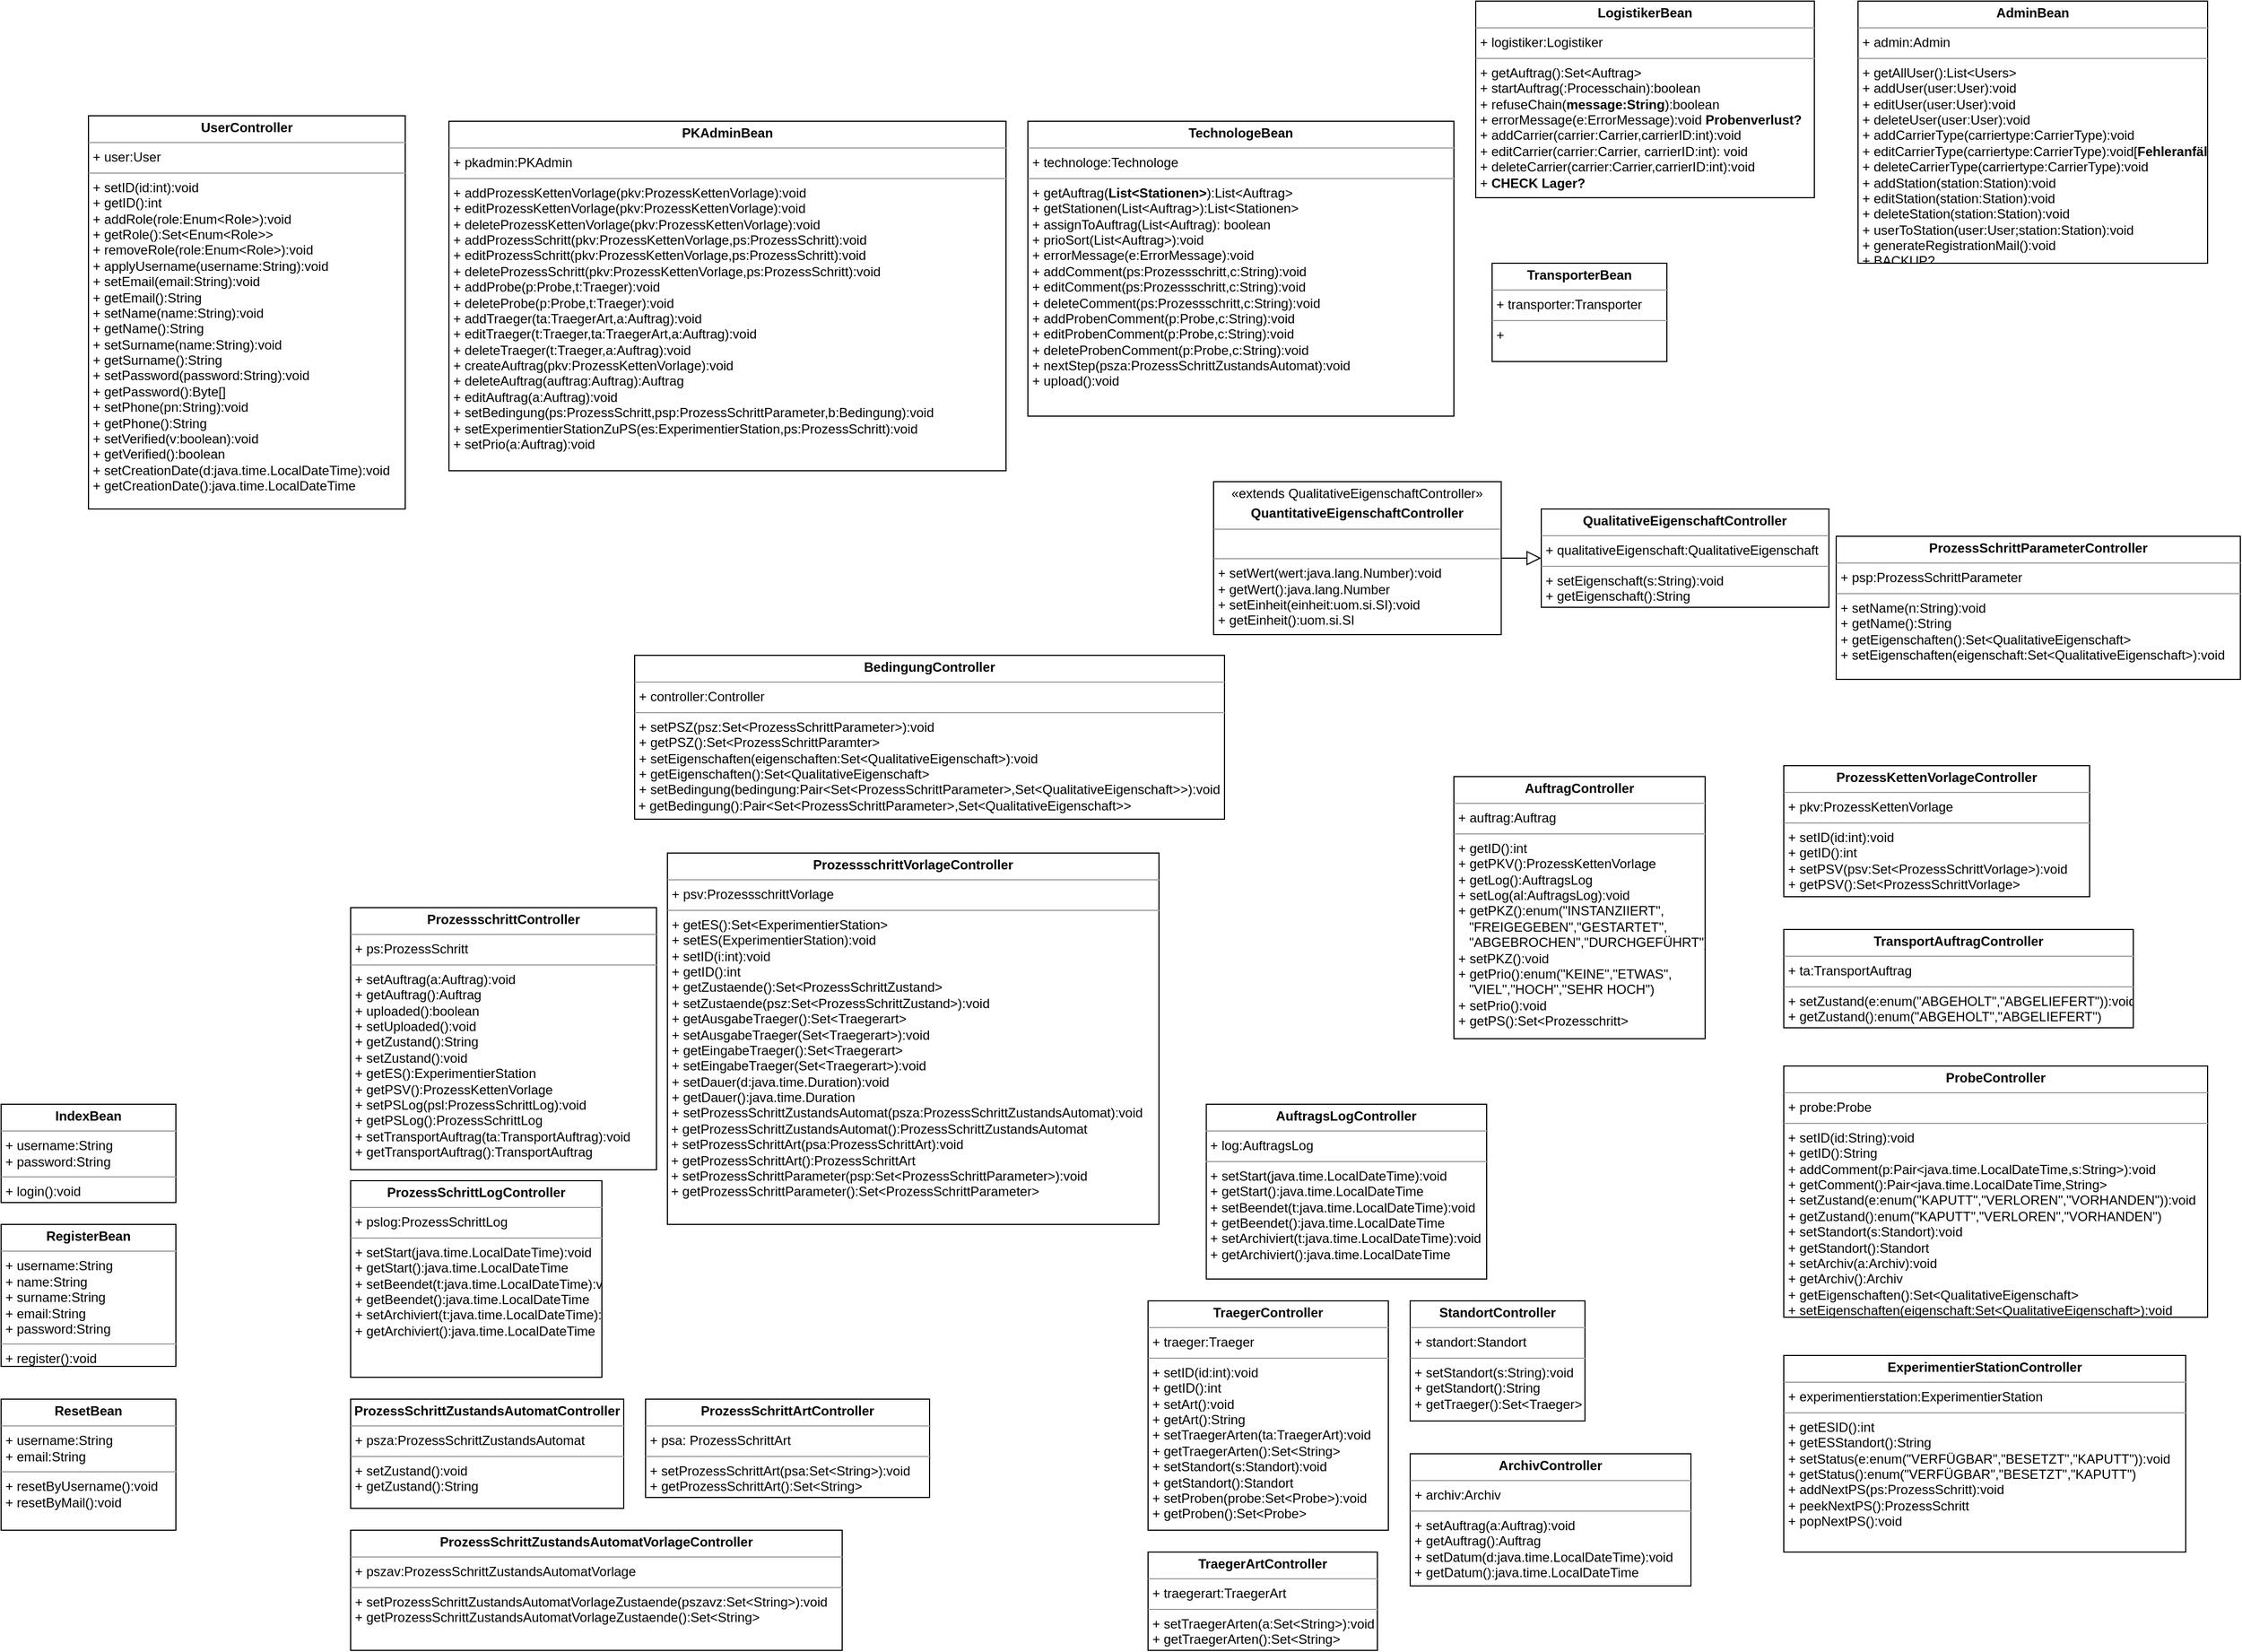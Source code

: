 <mxfile version="12.4.3" type="device" pages="1"><diagram id="1I2trbqIhptDOFB38S4y" name="Page-1"><mxGraphModel dx="3910" dy="2942" grid="1" gridSize="10" guides="1" tooltips="1" connect="1" arrows="1" fold="1" page="1" pageScale="1" pageWidth="1169" pageHeight="827" math="0" shadow="0"><root><mxCell id="0"/><mxCell id="1" parent="0"/><mxCell id="bt5XZyQBoToWOu4TSzOc-6" value="&lt;p style=&quot;margin: 0px ; margin-top: 4px ; text-align: center&quot;&gt;&lt;b&gt;UserController&lt;/b&gt;&lt;/p&gt;&lt;hr size=&quot;1&quot;&gt;&lt;p style=&quot;margin: 0px ; margin-left: 4px&quot;&gt;+ user:User&lt;/p&gt;&lt;hr size=&quot;1&quot;&gt;&lt;p style=&quot;margin: 0px ; margin-left: 4px&quot;&gt;+ setID(id:int):void&lt;/p&gt;&lt;p style=&quot;margin: 0px ; margin-left: 4px&quot;&gt;+ getID():int&lt;/p&gt;&lt;p style=&quot;margin: 0px ; margin-left: 4px&quot;&gt;+ addRole(role:Enum&amp;lt;Role&amp;gt;):void&lt;/p&gt;&lt;p style=&quot;margin: 0px ; margin-left: 4px&quot;&gt;+ getRole():Set&amp;lt;Enum&amp;lt;Role&amp;gt;&amp;gt;&lt;/p&gt;&lt;p style=&quot;margin: 0px ; margin-left: 4px&quot;&gt;+ removeRole(role:Enum&amp;lt;Role&amp;gt;):void&lt;/p&gt;&lt;p style=&quot;margin: 0px ; margin-left: 4px&quot;&gt;+ applyUsername(username:String):void&lt;/p&gt;&lt;p style=&quot;margin: 0px ; margin-left: 4px&quot;&gt;+ setEmail(email:String):void&lt;/p&gt;&lt;p style=&quot;margin: 0px ; margin-left: 4px&quot;&gt;+ getEmail():String&lt;/p&gt;&lt;p style=&quot;margin: 0px ; margin-left: 4px&quot;&gt;&lt;span&gt;+ setName(name:String):void&lt;/span&gt;&lt;br&gt;&lt;/p&gt;&lt;p style=&quot;margin: 0px ; margin-left: 4px&quot;&gt;&lt;span&gt;+ getName():String&lt;/span&gt;&lt;/p&gt;&lt;p style=&quot;margin: 0px 0px 0px 4px&quot;&gt;+ setSurname(name:String):void&lt;/p&gt;&lt;p style=&quot;margin: 0px 0px 0px 4px&quot;&gt;+ getSurname():String&lt;/p&gt;&lt;p style=&quot;margin: 0px 0px 0px 4px&quot;&gt;+ setPassword(password:String):void&lt;/p&gt;&lt;p style=&quot;margin: 0px 0px 0px 4px&quot;&gt;+ getPassword():Byte[]&lt;/p&gt;&lt;p style=&quot;margin: 0px ; margin-left: 4px&quot;&gt;+ setPhone(pn:String):void&lt;/p&gt;&lt;p style=&quot;margin: 0px ; margin-left: 4px&quot;&gt;+ getPhone():String&lt;/p&gt;&lt;p style=&quot;margin: 0px ; margin-left: 4px&quot;&gt;+ setVerified(v:boolean):void&lt;/p&gt;&lt;p style=&quot;margin: 0px ; margin-left: 4px&quot;&gt;+ getVerified():boolean&lt;/p&gt;&lt;p style=&quot;margin: 0px ; margin-left: 4px&quot;&gt;+ setCreationDate(d:java.time.LocalDateTime):void&lt;/p&gt;&lt;p style=&quot;margin: 0px ; margin-left: 4px&quot;&gt;+ getCreationDate():java.time.LocalDateTime&lt;/p&gt;&lt;p style=&quot;margin: 0px ; margin-left: 4px&quot;&gt;&amp;nbsp;&amp;nbsp;&lt;/p&gt;" style="verticalAlign=top;align=left;overflow=fill;fontSize=12;fontFamily=Helvetica;html=1;" parent="1" vertex="1"><mxGeometry x="150" y="-645" width="290" height="360" as="geometry"/></mxCell><mxCell id="bt5XZyQBoToWOu4TSzOc-8" value="&lt;p style=&quot;margin: 0px ; margin-top: 4px ; text-align: center&quot;&gt;&lt;b&gt;AdminBean&lt;/b&gt;&lt;/p&gt;&lt;hr size=&quot;1&quot;&gt;&lt;p style=&quot;margin: 0px ; margin-left: 4px&quot;&gt;+ admin:Admin&lt;/p&gt;&lt;hr size=&quot;1&quot;&gt;&lt;p style=&quot;margin: 0px ; margin-left: 4px&quot;&gt;+ getAllUser():List&amp;lt;Users&amp;gt;&lt;/p&gt;&lt;p style=&quot;margin: 0px ; margin-left: 4px&quot;&gt;+ addUser(user:User):void&lt;/p&gt;&lt;p style=&quot;margin: 0px ; margin-left: 4px&quot;&gt;+ editUser(user:User):void&lt;/p&gt;&lt;p style=&quot;margin: 0px ; margin-left: 4px&quot;&gt;+ deleteUser(user:User):void&lt;/p&gt;&lt;p style=&quot;margin: 0px ; margin-left: 4px&quot;&gt;+ addCarrierType(carriertype:CarrierType):void&lt;/p&gt;&lt;p style=&quot;margin: 0px ; margin-left: 4px&quot;&gt;+ editCarrierType(carriertype:CarrierType):void&lt;span&gt;[&lt;/span&gt;&lt;b&gt;Fehleranfällig&lt;/b&gt;&lt;span&gt;]&lt;/span&gt;&lt;/p&gt;&lt;p style=&quot;margin: 0px ; margin-left: 4px&quot;&gt;+ deleteCarrierType(carriertype:CarrierType):void&lt;/p&gt;&lt;p style=&quot;margin: 0px ; margin-left: 4px&quot;&gt;+&amp;nbsp;&lt;span&gt;addStation(station:Station):void&lt;/span&gt;&lt;/p&gt;&lt;p style=&quot;margin: 0px ; margin-left: 4px&quot;&gt;+ editStation(station:Station):void&lt;/p&gt;&lt;p style=&quot;margin: 0px ; margin-left: 4px&quot;&gt;+ deleteStation(station:Station):void&lt;/p&gt;&lt;p style=&quot;margin: 0px ; margin-left: 4px&quot;&gt;+ userToStation(user:User;station:Station):void&lt;/p&gt;&lt;p style=&quot;margin: 0px ; margin-left: 4px&quot;&gt;+ generateRegistrationMail():void&lt;/p&gt;&lt;p style=&quot;margin: 0px ; margin-left: 4px&quot;&gt;+ BACKUP?&lt;/p&gt;" style="verticalAlign=top;align=left;overflow=fill;fontSize=12;fontFamily=Helvetica;html=1;" parent="1" vertex="1"><mxGeometry x="1770" y="-750" width="320" height="240" as="geometry"/></mxCell><mxCell id="bt5XZyQBoToWOu4TSzOc-9" value="&lt;p style=&quot;margin: 0px ; margin-top: 4px ; text-align: center&quot;&gt;&lt;b&gt;IndexBean&lt;/b&gt;&lt;/p&gt;&lt;hr size=&quot;1&quot;&gt;&lt;p style=&quot;margin: 0px ; margin-left: 4px&quot;&gt;+ username:String&lt;/p&gt;&lt;p style=&quot;margin: 0px ; margin-left: 4px&quot;&gt;+ password:String&lt;/p&gt;&lt;hr size=&quot;1&quot;&gt;&lt;p style=&quot;margin: 0px ; margin-left: 4px&quot;&gt;+ login():void&lt;/p&gt;&lt;p style=&quot;margin: 0px ; margin-left: 4px&quot;&gt;&lt;br&gt;&lt;/p&gt;" style="verticalAlign=top;align=left;overflow=fill;fontSize=12;fontFamily=Helvetica;html=1;" parent="1" vertex="1"><mxGeometry x="70" y="260" width="160" height="90" as="geometry"/></mxCell><mxCell id="bt5XZyQBoToWOu4TSzOc-10" value="&lt;p style=&quot;margin: 0px ; margin-top: 4px ; text-align: center&quot;&gt;&lt;b&gt;ResetBean&lt;/b&gt;&lt;/p&gt;&lt;hr size=&quot;1&quot;&gt;&lt;p style=&quot;margin: 0px ; margin-left: 4px&quot;&gt;+ username:String&lt;/p&gt;&lt;p style=&quot;margin: 0px ; margin-left: 4px&quot;&gt;+ email:String&lt;/p&gt;&lt;hr size=&quot;1&quot;&gt;&lt;p style=&quot;margin: 0px ; margin-left: 4px&quot;&gt;+ resetByUsername():void&lt;/p&gt;&lt;p style=&quot;margin: 0px ; margin-left: 4px&quot;&gt;+ resetByMail():void&lt;/p&gt;" style="verticalAlign=top;align=left;overflow=fill;fontSize=12;fontFamily=Helvetica;html=1;" parent="1" vertex="1"><mxGeometry x="70" y="530" width="160" height="120" as="geometry"/></mxCell><mxCell id="bt5XZyQBoToWOu4TSzOc-11" value="&lt;p style=&quot;margin: 0px ; margin-top: 4px ; text-align: center&quot;&gt;&lt;b&gt;RegisterBean&lt;/b&gt;&lt;/p&gt;&lt;hr size=&quot;1&quot;&gt;&lt;p style=&quot;margin: 0px ; margin-left: 4px&quot;&gt;+ username:String&lt;/p&gt;&lt;p style=&quot;margin: 0px ; margin-left: 4px&quot;&gt;+ name:String&lt;/p&gt;&lt;p style=&quot;margin: 0px ; margin-left: 4px&quot;&gt;+ surname:String&lt;/p&gt;&lt;p style=&quot;margin: 0px ; margin-left: 4px&quot;&gt;+ email:String&lt;/p&gt;&lt;p style=&quot;margin: 0px ; margin-left: 4px&quot;&gt;+ password:String&lt;/p&gt;&lt;hr size=&quot;1&quot;&gt;&lt;p style=&quot;margin: 0px ; margin-left: 4px&quot;&gt;+ register():void&lt;/p&gt;&lt;p style=&quot;margin: 0px ; margin-left: 4px&quot;&gt;&lt;br&gt;&lt;/p&gt;" style="verticalAlign=top;align=left;overflow=fill;fontSize=12;fontFamily=Helvetica;html=1;" parent="1" vertex="1"><mxGeometry x="70" y="370" width="160" height="130" as="geometry"/></mxCell><mxCell id="w9rJ3m3KGhittXvnt9Jx-1" value="&lt;p style=&quot;margin: 0px ; margin-top: 4px ; text-align: center&quot;&gt;&lt;b&gt;LogistikerBean&lt;/b&gt;&lt;/p&gt;&lt;hr size=&quot;1&quot;&gt;&lt;p style=&quot;margin: 0px ; margin-left: 4px&quot;&gt;+ logistiker:Logistiker&lt;/p&gt;&lt;hr size=&quot;1&quot;&gt;&lt;p style=&quot;margin: 0px ; margin-left: 4px&quot;&gt;+ getAuftrag():Set&amp;lt;Auftrag&amp;gt;&lt;/p&gt;&lt;p style=&quot;margin: 0px ; margin-left: 4px&quot;&gt;+ startAuftrag(:Processchain):boolean&lt;/p&gt;&lt;p style=&quot;margin: 0px ; margin-left: 4px&quot;&gt;+ refuseChain(&lt;b&gt;message:String&lt;/b&gt;):boolean&lt;/p&gt;&lt;p style=&quot;margin: 0px ; margin-left: 4px&quot;&gt;+ errorMessage(e:ErrorMessage):void &lt;b&gt;Probenverlust?&lt;/b&gt;&lt;/p&gt;&lt;p style=&quot;margin: 0px ; margin-left: 4px&quot;&gt;+ addCarrier(carrier:Carrier,carrierID:int):void&lt;/p&gt;&lt;p style=&quot;margin: 0px ; margin-left: 4px&quot;&gt;+ editCarrier(carrier:Carrier, carrierID:int): void&lt;/p&gt;&lt;p style=&quot;margin: 0px ; margin-left: 4px&quot;&gt;+ deleteCarrier(carrier:Carrier,carrierID:int):void&lt;/p&gt;&lt;p style=&quot;margin: 0px ; margin-left: 4px&quot;&gt;+ &lt;b&gt;CHECK Lager?&lt;/b&gt;&lt;/p&gt;" style="verticalAlign=top;align=left;overflow=fill;fontSize=12;fontFamily=Helvetica;html=1;" parent="1" vertex="1"><mxGeometry x="1420" y="-750" width="310" height="180" as="geometry"/></mxCell><mxCell id="w9rJ3m3KGhittXvnt9Jx-5" value="&lt;p style=&quot;margin: 0px ; margin-top: 4px ; text-align: center&quot;&gt;&lt;b&gt;TechnologeBean&lt;/b&gt;&lt;/p&gt;&lt;hr size=&quot;1&quot;&gt;&lt;p style=&quot;margin: 0px ; margin-left: 4px&quot;&gt;+ technologe:Technologe&lt;/p&gt;&lt;hr size=&quot;1&quot;&gt;&lt;p style=&quot;margin: 0px ; margin-left: 4px&quot;&gt;+ getAuftrag(&lt;b&gt;List&amp;lt;Stationen&amp;gt;&lt;/b&gt;):List&amp;lt;Auftrag&amp;gt;&lt;/p&gt;&lt;p style=&quot;margin: 0px ; margin-left: 4px&quot;&gt;+ getStationen(List&amp;lt;Auftrag&amp;gt;):List&amp;lt;Stationen&amp;gt;&lt;/p&gt;&lt;p style=&quot;margin: 0px ; margin-left: 4px&quot;&gt;+ assignToAuftrag(List&amp;lt;Auftrag): boolean&lt;/p&gt;&lt;p style=&quot;margin: 0px ; margin-left: 4px&quot;&gt;+ prioSort(List&amp;lt;Auftrag&amp;gt;):void&lt;/p&gt;&lt;p style=&quot;margin: 0px ; margin-left: 4px&quot;&gt;+ errorMessage(e:ErrorMessage):void&lt;/p&gt;&lt;p style=&quot;margin: 0px ; margin-left: 4px&quot;&gt;+ addComment(ps:Prozessschritt,c:String):void&lt;/p&gt;&lt;p style=&quot;margin: 0px ; margin-left: 4px&quot;&gt;+ editComment(ps:Prozessschritt,c:String):void&lt;/p&gt;&lt;p style=&quot;margin: 0px ; margin-left: 4px&quot;&gt;+ deleteComment(ps:Prozessschritt,c:String):void&lt;/p&gt;&lt;p style=&quot;margin: 0px ; margin-left: 4px&quot;&gt;+ addProbenComment(p:Probe,c:String):void&lt;/p&gt;&lt;p style=&quot;margin: 0px ; margin-left: 4px&quot;&gt;+ editProbenComment(p:Probe,c:String):void&lt;/p&gt;&lt;p style=&quot;margin: 0px ; margin-left: 4px&quot;&gt;+ deleteProbenComment(p:Probe,c:String):void&lt;/p&gt;&lt;p style=&quot;margin: 0px ; margin-left: 4px&quot;&gt;+ nextStep(psza:ProzessSchrittZustandsAutomat):void&lt;/p&gt;&lt;p style=&quot;margin: 0px ; margin-left: 4px&quot;&gt;+ upload():void&lt;/p&gt;" style="verticalAlign=top;align=left;overflow=fill;fontSize=12;fontFamily=Helvetica;html=1;" parent="1" vertex="1"><mxGeometry x="1010" y="-640" width="390" height="270" as="geometry"/></mxCell><mxCell id="22TiIW3xH9G2mGkbkOyh-3" value="&lt;p style=&quot;margin: 0px ; margin-top: 4px ; text-align: center&quot;&gt;&lt;b&gt;PKAdminBean&lt;/b&gt;&lt;/p&gt;&lt;hr size=&quot;1&quot;&gt;&lt;p style=&quot;margin: 0px ; margin-left: 4px&quot;&gt;+ pkadmin:PKAdmin&lt;/p&gt;&lt;hr size=&quot;1&quot;&gt;&lt;p style=&quot;margin: 0px ; margin-left: 4px&quot;&gt;+ addProzessKettenVorlage(pkv:ProzessKettenVorlage):void&lt;/p&gt;&lt;p style=&quot;margin: 0px ; margin-left: 4px&quot;&gt;+ editProzessKettenVorlage(pkv:ProzessKettenVorlage):void&lt;/p&gt;&lt;p style=&quot;margin: 0px ; margin-left: 4px&quot;&gt;+ deleteProzessKettenVorlage(pkv:ProzessKettenVorlage):void&lt;/p&gt;&lt;p style=&quot;margin: 0px ; margin-left: 4px&quot;&gt;+ addProzessSchritt(pkv:ProzessKettenVorlage,ps:ProzessSchritt):void&lt;/p&gt;&lt;p style=&quot;margin: 0px ; margin-left: 4px&quot;&gt;+ editProzessSchritt(pkv:ProzessKettenVorlage,ps:ProzessSchritt):void&lt;/p&gt;&lt;p style=&quot;margin: 0px ; margin-left: 4px&quot;&gt;+ deleteProzessSchritt(pkv:ProzessKettenVorlage,ps:ProzessSchritt):void&lt;/p&gt;&lt;p style=&quot;margin: 0px ; margin-left: 4px&quot;&gt;+ addProbe(p:Probe,t:Traeger):void&lt;/p&gt;&lt;p style=&quot;margin: 0px ; margin-left: 4px&quot;&gt;+ deleteProbe(p:Probe,t:Traeger):void&lt;/p&gt;&lt;p style=&quot;margin: 0px ; margin-left: 4px&quot;&gt;+ addTraeger(ta:TraegerArt,a:Auftrag):void&lt;/p&gt;&lt;p style=&quot;margin: 0px ; margin-left: 4px&quot;&gt;+ editTraeger(t:Traeger,ta:TraegerArt,a:Auftrag):void&lt;/p&gt;&lt;p style=&quot;margin: 0px ; margin-left: 4px&quot;&gt;+ deleteTraeger(t:Traeger,a:Auftrag):void&lt;/p&gt;&lt;p style=&quot;margin: 0px ; margin-left: 4px&quot;&gt;+ createAuftrag(pkv:ProzessKettenVorlage):void&lt;/p&gt;&lt;p style=&quot;margin: 0px ; margin-left: 4px&quot;&gt;+ deleteAuftrag(auftrag:Auftrag):Auftrag&lt;/p&gt;&lt;p style=&quot;margin: 0px ; margin-left: 4px&quot;&gt;+ editAuftrag(a:Auftrag):void&lt;/p&gt;&lt;p style=&quot;margin: 0px ; margin-left: 4px&quot;&gt;+ setBedingung(ps:ProzessSchritt,psp:ProzessSchrittParameter,b:Bedingung):void&lt;/p&gt;&lt;p style=&quot;margin: 0px ; margin-left: 4px&quot;&gt;+ setExperimentierStationZuPS(es:ExperimentierStation,ps:ProzessSchritt):void&lt;/p&gt;&lt;p style=&quot;margin: 0px ; margin-left: 4px&quot;&gt;+ setPrio(a:Auftrag):void&lt;/p&gt;&lt;p style=&quot;margin: 0px ; margin-left: 4px&quot;&gt;&lt;br&gt;&lt;/p&gt;" style="verticalAlign=top;align=left;overflow=fill;fontSize=12;fontFamily=Helvetica;html=1;" parent="1" vertex="1"><mxGeometry x="480" y="-640" width="510" height="320" as="geometry"/></mxCell><mxCell id="22TiIW3xH9G2mGkbkOyh-5" value="&lt;p style=&quot;margin: 0px ; margin-top: 4px ; text-align: center&quot;&gt;&lt;b&gt;ProzessKettenVorlageController&lt;/b&gt;&lt;/p&gt;&lt;hr size=&quot;1&quot;&gt;&lt;p style=&quot;margin: 0px ; margin-left: 4px&quot;&gt;+ pkv:ProzessKettenVorlage&lt;/p&gt;&lt;hr size=&quot;1&quot;&gt;&lt;p style=&quot;margin: 0px ; margin-left: 4px&quot;&gt;+ setID(id:int):void&lt;/p&gt;&lt;p style=&quot;margin: 0px ; margin-left: 4px&quot;&gt;+ getID():int&lt;/p&gt;&lt;p style=&quot;margin: 0px ; margin-left: 4px&quot;&gt;+ setPSV(psv:Set&amp;lt;ProzessSchrittVorlage&amp;gt;):void&lt;/p&gt;&lt;p style=&quot;margin: 0px ; margin-left: 4px&quot;&gt;+ getPSV():Set&amp;lt;ProzessSchrittVorlage&amp;gt;&lt;/p&gt;&lt;p style=&quot;margin: 0px ; margin-left: 4px&quot;&gt;&lt;br&gt;&lt;/p&gt;" style="verticalAlign=top;align=left;overflow=fill;fontSize=12;fontFamily=Helvetica;html=1;" parent="1" vertex="1"><mxGeometry x="1702" y="-50" width="280" height="120" as="geometry"/></mxCell><mxCell id="22TiIW3xH9G2mGkbkOyh-6" value="&lt;p style=&quot;margin: 0px ; margin-top: 4px ; text-align: center&quot;&gt;&lt;b&gt;AuftragController&lt;/b&gt;&lt;/p&gt;&lt;hr size=&quot;1&quot;&gt;&lt;p style=&quot;margin: 0px ; margin-left: 4px&quot;&gt;+ auftrag:Auftrag&lt;/p&gt;&lt;hr size=&quot;1&quot;&gt;&lt;p style=&quot;margin: 0px ; margin-left: 4px&quot;&gt;+ getID():int&lt;/p&gt;&lt;p style=&quot;margin: 0px ; margin-left: 4px&quot;&gt;+ getPKV():ProzessKettenVorlage&lt;/p&gt;&lt;p style=&quot;margin: 0px ; margin-left: 4px&quot;&gt;+ getLog():AuftragsLog&lt;/p&gt;&lt;p style=&quot;margin: 0px ; margin-left: 4px&quot;&gt;+ setLog(al:AuftragsLog):void&lt;/p&gt;&lt;p style=&quot;margin: 0px ; margin-left: 4px&quot;&gt;+ getPKZ():enum(&quot;INSTANZIIERT&quot;,&lt;/p&gt;&lt;p style=&quot;margin: 0px ; margin-left: 4px&quot;&gt;&amp;nbsp; &amp;nbsp;&quot;FREIGEGEBEN&quot;,&lt;span&gt;&quot;GESTARTET&quot;,&lt;/span&gt;&lt;/p&gt;&lt;p style=&quot;margin: 0px ; margin-left: 4px&quot;&gt;&amp;nbsp; &amp;nbsp;&quot;ABGEBROCHEN&quot;,&lt;span&gt;&quot;DURCHGEFÜHRT&quot;)&lt;/span&gt;&lt;/p&gt;&lt;p style=&quot;margin: 0px ; margin-left: 4px&quot;&gt;+ setPKZ():void&lt;span&gt;&lt;br&gt;&lt;/span&gt;&lt;/p&gt;&lt;p style=&quot;margin: 0px ; margin-left: 4px&quot;&gt;&lt;span&gt;+ getPrio():enum(&quot;KEINE&quot;,&quot;ETWAS&quot;,&lt;/span&gt;&lt;/p&gt;&lt;p style=&quot;margin: 0px ; margin-left: 4px&quot;&gt;&lt;span&gt;&amp;nbsp; &amp;nbsp;&quot;VIEL&quot;,&quot;HOCH&quot;,&quot;SEHR HOCH&quot;)&lt;/span&gt;&lt;/p&gt;&lt;p style=&quot;margin: 0px ; margin-left: 4px&quot;&gt;&lt;span&gt;+ setPrio():void&lt;/span&gt;&lt;/p&gt;&lt;p style=&quot;margin: 0px ; margin-left: 4px&quot;&gt;&lt;span&gt;+ getPS():Set&amp;lt;Prozesschritt&amp;gt;&lt;/span&gt;&lt;/p&gt;&lt;p style=&quot;margin: 0px ; margin-left: 4px&quot;&gt;&lt;span&gt;&lt;br&gt;&lt;/span&gt;&lt;/p&gt;" style="verticalAlign=top;align=left;overflow=fill;fontSize=12;fontFamily=Helvetica;html=1;" parent="1" vertex="1"><mxGeometry x="1400" y="-40" width="230" height="240" as="geometry"/></mxCell><mxCell id="22TiIW3xH9G2mGkbkOyh-7" value="&lt;p style=&quot;margin: 0px ; margin-top: 4px ; text-align: center&quot;&gt;&lt;b&gt;AuftragsLogController&lt;/b&gt;&lt;/p&gt;&lt;hr size=&quot;1&quot;&gt;&lt;p style=&quot;margin: 0px ; margin-left: 4px&quot;&gt;+ log:AuftragsLog&lt;/p&gt;&lt;hr size=&quot;1&quot;&gt;&lt;p style=&quot;margin: 0px ; margin-left: 4px&quot;&gt;+ setStart(java.time.LocalDateTime):void&lt;/p&gt;&lt;p style=&quot;margin: 0px ; margin-left: 4px&quot;&gt;+ getStart():java.time.LocalDateTime&lt;/p&gt;&lt;p style=&quot;margin: 0px ; margin-left: 4px&quot;&gt;+ setBeendet(t:java.time.LocalDateTime):void&lt;/p&gt;&lt;p style=&quot;margin: 0px ; margin-left: 4px&quot;&gt;+ getBeendet():java.time.LocalDateTime&lt;/p&gt;&lt;p style=&quot;margin: 0px ; margin-left: 4px&quot;&gt;+ setArchiviert(t:java.time.LocalDateTime):void&lt;/p&gt;&lt;p style=&quot;margin: 0px ; margin-left: 4px&quot;&gt;+ getArchiviert():java.time.LocalDateTime&lt;/p&gt;" style="verticalAlign=top;align=left;overflow=fill;fontSize=12;fontFamily=Helvetica;html=1;" parent="1" vertex="1"><mxGeometry x="1173.33" y="260" width="256.67" height="160" as="geometry"/></mxCell><mxCell id="22TiIW3xH9G2mGkbkOyh-8" value="&lt;p style=&quot;margin: 0px ; margin-top: 4px ; text-align: center&quot;&gt;&lt;b&gt;ProzessschrittController&lt;/b&gt;&lt;/p&gt;&lt;hr size=&quot;1&quot;&gt;&lt;p style=&quot;margin: 0px ; margin-left: 4px&quot;&gt;+ ps:ProzessSchritt&lt;/p&gt;&lt;hr size=&quot;1&quot;&gt;&lt;p style=&quot;margin: 0px ; margin-left: 4px&quot;&gt;+ setAuftrag(a:Auftrag):void&lt;/p&gt;&lt;p style=&quot;margin: 0px ; margin-left: 4px&quot;&gt;+ getAuftrag():Auftrag&lt;/p&gt;&lt;p style=&quot;margin: 0px ; margin-left: 4px&quot;&gt;+ uploaded():boolean&lt;/p&gt;&lt;p style=&quot;margin: 0px 0px 0px 4px&quot;&gt;+ setUploaded():void&lt;/p&gt;&lt;p style=&quot;margin: 0px ; margin-left: 4px&quot;&gt;+ getZustand():String&lt;/p&gt;&lt;p style=&quot;margin: 0px ; margin-left: 4px&quot;&gt;+ setZustand():void&lt;/p&gt;&lt;p style=&quot;margin: 0px ; margin-left: 4px&quot;&gt;+ getES():ExperimentierStation&lt;/p&gt;&lt;p style=&quot;margin: 0px ; margin-left: 4px&quot;&gt;+ getPSV():ProzessKettenVorlage&lt;/p&gt;&lt;p style=&quot;margin: 0px ; margin-left: 4px&quot;&gt;+ setPSLog(psl:ProzessSchrittLog):void&lt;/p&gt;&lt;p style=&quot;margin: 0px ; margin-left: 4px&quot;&gt;+ getPSLog():ProzessSchrittLog&lt;/p&gt;&lt;p style=&quot;margin: 0px ; margin-left: 4px&quot;&gt;+ setTransportAuftrag(ta:TransportAuftrag):void&lt;/p&gt;&lt;p style=&quot;margin: 0px ; margin-left: 4px&quot;&gt;+ getTransportAuftrag():TransportAuftrag&lt;/p&gt;&lt;p style=&quot;margin: 0px ; margin-left: 4px&quot;&gt;&lt;br&gt;&lt;/p&gt;" style="verticalAlign=top;align=left;overflow=fill;fontSize=12;fontFamily=Helvetica;html=1;" parent="1" vertex="1"><mxGeometry x="390" y="80" width="280" height="240" as="geometry"/></mxCell><mxCell id="22TiIW3xH9G2mGkbkOyh-11" value="&lt;p style=&quot;margin: 0px ; margin-top: 4px ; text-align: center&quot;&gt;&lt;b&gt;ProzessschrittVorlageController&lt;/b&gt;&lt;/p&gt;&lt;hr size=&quot;1&quot;&gt;&lt;p style=&quot;margin: 0px ; margin-left: 4px&quot;&gt;+ psv:ProzessschrittVorlage&lt;/p&gt;&lt;hr size=&quot;1&quot;&gt;&lt;p style=&quot;margin: 0px ; margin-left: 4px&quot;&gt;+ getES():Set&amp;lt;ExperimentierStation&amp;gt;&lt;/p&gt;&lt;p style=&quot;margin: 0px ; margin-left: 4px&quot;&gt;+ setES(ExperimentierStation):void&lt;/p&gt;&lt;p style=&quot;margin: 0px ; margin-left: 4px&quot;&gt;+ setID(i:int):void&lt;/p&gt;&lt;p style=&quot;margin: 0px ; margin-left: 4px&quot;&gt;+ getID():int&lt;/p&gt;&lt;p style=&quot;margin: 0px ; margin-left: 4px&quot;&gt;+ getZustaende():Set&amp;lt;ProzessSchrittZustand&amp;gt;&lt;/p&gt;&lt;p style=&quot;margin: 0px ; margin-left: 4px&quot;&gt;+ setZustaende(psz:Set&amp;lt;ProzessSchrittZustand&amp;gt;):void&lt;/p&gt;&lt;p style=&quot;margin: 0px ; margin-left: 4px&quot;&gt;+ getAusgabeTraeger():Set&amp;lt;Traegerart&amp;gt;&lt;/p&gt;&lt;p style=&quot;margin: 0px ; margin-left: 4px&quot;&gt;+ setAusgabeTraeger(Set&amp;lt;Traegerart&amp;gt;):void&lt;/p&gt;&lt;p style=&quot;margin: 0px ; margin-left: 4px&quot;&gt;+ getEingabeTraeger():Set&amp;lt;Traegerart&amp;gt;&lt;/p&gt;&lt;p style=&quot;margin: 0px ; margin-left: 4px&quot;&gt;+ setEingabeTraeger(Set&amp;lt;Traegerart&amp;gt;):void&lt;/p&gt;&lt;p style=&quot;margin: 0px ; margin-left: 4px&quot;&gt;+ setDauer(d:java.time.Duration):void&lt;/p&gt;&lt;p style=&quot;margin: 0px ; margin-left: 4px&quot;&gt;+ getDauer():java.time.Duration&lt;/p&gt;&lt;p style=&quot;margin: 0px ; margin-left: 4px&quot;&gt;+ setProzessSchrittZustandsAutomat(psza:ProzessSchrittZustandsAutomat):void&lt;/p&gt;&amp;nbsp;+ getProzessSchrittZustandsAutomat():ProzessSchrittZustandsAutomat&lt;br&gt;&amp;nbsp;+ setProzessSchrittArt(psa:ProzessSchrittArt):void&lt;br&gt;&amp;nbsp;+ getProzessSchrittArt():ProzessSchrittArt&lt;br&gt;&amp;nbsp;+ setProzessSchrittParameter(psp:Set&amp;lt;ProzessSchrittParameter&amp;gt;):void&amp;nbsp;&lt;br&gt;&amp;nbsp;+ getProzessSchrittParameter():Set&amp;lt;ProzessSchrittParameter&amp;gt;&amp;nbsp;&lt;br&gt;&lt;br&gt;&amp;nbsp;&lt;br&gt;&lt;p style=&quot;margin: 0px ; margin-left: 4px&quot;&gt;&lt;br&gt;&lt;/p&gt;" style="verticalAlign=top;align=left;overflow=fill;fontSize=12;fontFamily=Helvetica;html=1;" parent="1" vertex="1"><mxGeometry x="680" y="30" width="450" height="340" as="geometry"/></mxCell><mxCell id="22TiIW3xH9G2mGkbkOyh-12" value="&lt;p style=&quot;margin: 0px ; margin-top: 4px ; text-align: center&quot;&gt;&lt;b&gt;ProzessSchrittLogController&lt;/b&gt;&lt;/p&gt;&lt;hr size=&quot;1&quot;&gt;&lt;p style=&quot;margin: 0px ; margin-left: 4px&quot;&gt;+ pslog:ProzessSchrittLog&lt;/p&gt;&lt;hr size=&quot;1&quot;&gt;&lt;p style=&quot;margin: 0px 0px 0px 4px&quot;&gt;+ setStart(java.time.LocalDateTime):void&lt;/p&gt;&lt;p style=&quot;margin: 0px 0px 0px 4px&quot;&gt;+ getStart():java.time.LocalDateTime&lt;/p&gt;&lt;p style=&quot;margin: 0px 0px 0px 4px&quot;&gt;+ setBeendet(t:java.time.LocalDateTime):void&lt;/p&gt;&lt;p style=&quot;margin: 0px 0px 0px 4px&quot;&gt;+ getBeendet():java.time.LocalDateTime&lt;/p&gt;&lt;p style=&quot;margin: 0px 0px 0px 4px&quot;&gt;+ setArchiviert(t:java.time.LocalDateTime):void&lt;/p&gt;&lt;p style=&quot;margin: 0px 0px 0px 4px&quot;&gt;+ getArchiviert():java.time.LocalDateTime&lt;/p&gt;" style="verticalAlign=top;align=left;overflow=fill;fontSize=12;fontFamily=Helvetica;html=1;" parent="1" vertex="1"><mxGeometry x="390" y="330" width="230" height="180" as="geometry"/></mxCell><mxCell id="22TiIW3xH9G2mGkbkOyh-13" value="&lt;p style=&quot;margin: 0px ; margin-top: 4px ; text-align: center&quot;&gt;&lt;b&gt;TransportAuftragController&lt;/b&gt;&lt;/p&gt;&lt;hr size=&quot;1&quot;&gt;&lt;p style=&quot;margin: 0px ; margin-left: 4px&quot;&gt;+ ta:TransportAuftrag&lt;/p&gt;&lt;hr size=&quot;1&quot;&gt;&lt;p style=&quot;margin: 0px ; margin-left: 4px&quot;&gt;+ setZustand(e:enum(&quot;ABGEHOLT&quot;,&quot;ABGELIEFERT&quot;)):void&lt;/p&gt;&lt;p style=&quot;margin: 0px ; margin-left: 4px&quot;&gt;+ getZustand():enum(&quot;ABGEHOLT&quot;,&quot;ABGELIEFERT&quot;)&lt;/p&gt;" style="verticalAlign=top;align=left;overflow=fill;fontSize=12;fontFamily=Helvetica;html=1;" parent="1" vertex="1"><mxGeometry x="1702" y="100" width="320" height="90" as="geometry"/></mxCell><mxCell id="22TiIW3xH9G2mGkbkOyh-14" value="&lt;p style=&quot;margin: 0px ; margin-top: 4px ; text-align: center&quot;&gt;&lt;b&gt;ProzessSchrittZustandsAutomatController&lt;/b&gt;&lt;/p&gt;&lt;hr size=&quot;1&quot;&gt;&lt;p style=&quot;margin: 0px ; margin-left: 4px&quot;&gt;+ psza:ProzessSchrittZustandsAutomat&lt;/p&gt;&lt;hr size=&quot;1&quot;&gt;&lt;p style=&quot;margin: 0px ; margin-left: 4px&quot;&gt;+ setZustand():void&lt;/p&gt;&lt;p style=&quot;margin: 0px ; margin-left: 4px&quot;&gt;+ getZustand():String&lt;/p&gt;" style="verticalAlign=top;align=left;overflow=fill;fontSize=12;fontFamily=Helvetica;html=1;" parent="1" vertex="1"><mxGeometry x="390" y="530" width="250" height="100" as="geometry"/></mxCell><mxCell id="22TiIW3xH9G2mGkbkOyh-19" value="&lt;p style=&quot;margin: 0px ; margin-top: 4px ; text-align: center&quot;&gt;&lt;b&gt;ProzessSchrittArtController&lt;/b&gt;&lt;/p&gt;&lt;hr size=&quot;1&quot;&gt;&lt;p style=&quot;margin: 0px ; margin-left: 4px&quot;&gt;+ psa: ProzessSchrittArt&lt;/p&gt;&lt;hr size=&quot;1&quot;&gt;&lt;p style=&quot;margin: 0px ; margin-left: 4px&quot;&gt;+ setProzessSchrittArt(psa:Set&amp;lt;String&amp;gt;):void&lt;/p&gt;&lt;p style=&quot;margin: 0px ; margin-left: 4px&quot;&gt;+ getProzessSchrittArt():Set&amp;lt;String&amp;gt;&lt;/p&gt;" style="verticalAlign=top;align=left;overflow=fill;fontSize=12;fontFamily=Helvetica;html=1;" parent="1" vertex="1"><mxGeometry x="660" y="530" width="260" height="90" as="geometry"/></mxCell><mxCell id="22TiIW3xH9G2mGkbkOyh-21" value="&lt;p style=&quot;margin: 0px ; margin-top: 4px ; text-align: center&quot;&gt;&lt;b&gt;ProzessSchrittZustandsAutomatVorlageController&lt;/b&gt;&lt;/p&gt;&lt;hr size=&quot;1&quot;&gt;&lt;p style=&quot;margin: 0px ; margin-left: 4px&quot;&gt;+ pszav:ProzessSchrittZustandsAutomatVorlage&lt;/p&gt;&lt;hr size=&quot;1&quot;&gt;&lt;p style=&quot;margin: 0px ; margin-left: 4px&quot;&gt;+ setProzessSchrittZustandsAutomatVorlageZustaende(pszavz:Set&amp;lt;String&amp;gt;):void&lt;/p&gt;&lt;p style=&quot;margin: 0px ; margin-left: 4px&quot;&gt;+ getProzessSchrittZustandsAutomatVorlageZustaende():Set&amp;lt;String&amp;gt;&lt;/p&gt;" style="verticalAlign=top;align=left;overflow=fill;fontSize=12;fontFamily=Helvetica;html=1;" parent="1" vertex="1"><mxGeometry x="390" y="650" width="450" height="110" as="geometry"/></mxCell><mxCell id="22TiIW3xH9G2mGkbkOyh-22" value="&lt;p style=&quot;margin: 0px ; margin-top: 4px ; text-align: center&quot;&gt;&lt;b&gt;TraegerController&lt;/b&gt;&lt;/p&gt;&lt;hr size=&quot;1&quot;&gt;&lt;p style=&quot;margin: 0px ; margin-left: 4px&quot;&gt;+ traeger:Traeger&lt;/p&gt;&lt;hr size=&quot;1&quot;&gt;&lt;p style=&quot;margin: 0px ; margin-left: 4px&quot;&gt;+ setID(id:int):void&lt;/p&gt;&lt;p style=&quot;margin: 0px ; margin-left: 4px&quot;&gt;+ getID():int&lt;/p&gt;&lt;p style=&quot;margin: 0px ; margin-left: 4px&quot;&gt;+ setArt():void&lt;/p&gt;&lt;p style=&quot;margin: 0px ; margin-left: 4px&quot;&gt;+ getArt():String&lt;/p&gt;&lt;p style=&quot;margin: 0px ; margin-left: 4px&quot;&gt;+ setTraegerArten(ta:TraegerArt):void&lt;/p&gt;&lt;p style=&quot;margin: 0px ; margin-left: 4px&quot;&gt;+ getTraegerArten():Set&amp;lt;String&amp;gt;&lt;/p&gt;&lt;p style=&quot;margin: 0px ; margin-left: 4px&quot;&gt;+ setStandort(s:Standort):void&lt;/p&gt;&lt;p style=&quot;margin: 0px ; margin-left: 4px&quot;&gt;+ getStandort():Standort&lt;/p&gt;&lt;p style=&quot;margin: 0px ; margin-left: 4px&quot;&gt;+ setProben(probe:Set&amp;lt;Probe&amp;gt;):void&lt;/p&gt;&lt;p style=&quot;margin: 0px ; margin-left: 4px&quot;&gt;+ getProben():Set&amp;lt;Probe&amp;gt;&lt;/p&gt;&lt;p style=&quot;margin: 0px ; margin-left: 4px&quot;&gt;&lt;br&gt;&lt;/p&gt;" style="verticalAlign=top;align=left;overflow=fill;fontSize=12;fontFamily=Helvetica;html=1;" parent="1" vertex="1"><mxGeometry x="1120" y="440" width="220" height="210" as="geometry"/></mxCell><mxCell id="22TiIW3xH9G2mGkbkOyh-24" value="&lt;p style=&quot;margin: 0px ; margin-top: 4px ; text-align: center&quot;&gt;&lt;b&gt;StandortController&lt;/b&gt;&lt;/p&gt;&lt;hr size=&quot;1&quot;&gt;&lt;p style=&quot;margin: 0px ; margin-left: 4px&quot;&gt;+ standort:Standort&lt;/p&gt;&lt;hr size=&quot;1&quot;&gt;&lt;p style=&quot;margin: 0px ; margin-left: 4px&quot;&gt;+ setStandort(s:String):void&lt;/p&gt;&lt;p style=&quot;margin: 0px ; margin-left: 4px&quot;&gt;+ getStandort():String&lt;/p&gt;&lt;p style=&quot;margin: 0px ; margin-left: 4px&quot;&gt;+ getTraeger():Set&amp;lt;Traeger&amp;gt;&lt;/p&gt;" style="verticalAlign=top;align=left;overflow=fill;fontSize=12;fontFamily=Helvetica;html=1;" parent="1" vertex="1"><mxGeometry x="1360" y="440" width="160" height="110" as="geometry"/></mxCell><mxCell id="22TiIW3xH9G2mGkbkOyh-25" value="&lt;p style=&quot;margin: 0px ; margin-top: 4px ; text-align: center&quot;&gt;&lt;b&gt;ProbeController&lt;/b&gt;&lt;/p&gt;&lt;hr size=&quot;1&quot;&gt;&lt;p style=&quot;margin: 0px ; margin-left: 4px&quot;&gt;+ probe:Probe&lt;/p&gt;&lt;hr size=&quot;1&quot;&gt;&lt;p style=&quot;margin: 0px ; margin-left: 4px&quot;&gt;+ setID(id:String):void&lt;/p&gt;&lt;p style=&quot;margin: 0px ; margin-left: 4px&quot;&gt;+ getID():String&lt;/p&gt;&lt;p style=&quot;margin: 0px ; margin-left: 4px&quot;&gt;+ addComment(p:Pair&amp;lt;java.time.LocalDateTime,s:String&amp;gt;):void&lt;/p&gt;&lt;p style=&quot;margin: 0px ; margin-left: 4px&quot;&gt;+ getComment():Pair&amp;lt;java.time.LocalDateTime,String&amp;gt;&lt;/p&gt;&lt;p style=&quot;margin: 0px ; margin-left: 4px&quot;&gt;+ setZustand(e:enum(&quot;KAPUTT&quot;,&quot;VERLOREN&quot;,&quot;VORHANDEN&quot;)):void&lt;/p&gt;&lt;p style=&quot;margin: 0px ; margin-left: 4px&quot;&gt;+ getZustand():enum(&quot;KAPUTT&quot;,&quot;VERLOREN&quot;,&quot;VORHANDEN&quot;)&lt;/p&gt;&lt;p style=&quot;margin: 0px ; margin-left: 4px&quot;&gt;+ setStandort(s:Standort):void&lt;/p&gt;&lt;p style=&quot;margin: 0px ; margin-left: 4px&quot;&gt;+ getStandort():Standort&lt;/p&gt;&lt;p style=&quot;margin: 0px ; margin-left: 4px&quot;&gt;+ setArchiv(a:Archiv):void&lt;/p&gt;&lt;p style=&quot;margin: 0px ; margin-left: 4px&quot;&gt;+ getArchiv():Archiv&lt;/p&gt;&lt;p style=&quot;margin: 0px 0px 0px 4px&quot;&gt;+ getEigenschaften():Set&amp;lt;QualitativeEigenschaft&amp;gt;&lt;/p&gt;&lt;p style=&quot;margin: 0px 0px 0px 4px&quot;&gt;+ setEigenschaften(eigenschaft:Set&amp;lt;QualitativeEigenschaft&amp;gt;):void&lt;/p&gt;&lt;p style=&quot;margin: 0px ; margin-left: 4px&quot;&gt;&lt;br&gt;&lt;/p&gt;" style="verticalAlign=top;align=left;overflow=fill;fontSize=12;fontFamily=Helvetica;html=1;" parent="1" vertex="1"><mxGeometry x="1702" y="225" width="388" height="230" as="geometry"/></mxCell><mxCell id="22TiIW3xH9G2mGkbkOyh-26" value="&lt;p style=&quot;margin: 0px ; margin-top: 4px ; text-align: center&quot;&gt;&lt;b&gt;TraegerArtController&lt;/b&gt;&lt;/p&gt;&lt;hr size=&quot;1&quot;&gt;&lt;p style=&quot;margin: 0px ; margin-left: 4px&quot;&gt;+ traegerart:TraegerArt&lt;/p&gt;&lt;hr size=&quot;1&quot;&gt;&lt;p style=&quot;margin: 0px ; margin-left: 4px&quot;&gt;+ setTraegerArten(a:Set&amp;lt;String&amp;gt;):void&lt;/p&gt;&lt;p style=&quot;margin: 0px ; margin-left: 4px&quot;&gt;+ getTraegerArten():Set&amp;lt;String&amp;gt;&lt;/p&gt;&lt;p style=&quot;margin: 0px ; margin-left: 4px&quot;&gt;&lt;br&gt;&lt;/p&gt;" style="verticalAlign=top;align=left;overflow=fill;fontSize=12;fontFamily=Helvetica;html=1;" parent="1" vertex="1"><mxGeometry x="1120" y="670" width="210" height="90" as="geometry"/></mxCell><mxCell id="22TiIW3xH9G2mGkbkOyh-27" value="&lt;p style=&quot;margin: 0px ; margin-top: 4px ; text-align: center&quot;&gt;&lt;b&gt;ArchivController&lt;/b&gt;&lt;/p&gt;&lt;hr size=&quot;1&quot;&gt;&lt;p style=&quot;margin: 0px ; margin-left: 4px&quot;&gt;+ archiv:Archiv&lt;/p&gt;&lt;hr size=&quot;1&quot;&gt;&lt;p style=&quot;margin: 0px ; margin-left: 4px&quot;&gt;+ setAuftrag(a:Auftrag):void&lt;/p&gt;&lt;p style=&quot;margin: 0px ; margin-left: 4px&quot;&gt;+ getAuftrag():Auftrag&lt;/p&gt;&lt;p style=&quot;margin: 0px ; margin-left: 4px&quot;&gt;+ setDatum(d:java.time.LocalDateTime):void&lt;/p&gt;&lt;p style=&quot;margin: 0px ; margin-left: 4px&quot;&gt;+ getDatum():java.time.LocalDateTime&lt;/p&gt;" style="verticalAlign=top;align=left;overflow=fill;fontSize=12;fontFamily=Helvetica;html=1;" parent="1" vertex="1"><mxGeometry x="1360" y="580" width="257" height="121" as="geometry"/></mxCell><mxCell id="22TiIW3xH9G2mGkbkOyh-28" value="&lt;p style=&quot;margin: 0px ; margin-top: 4px ; text-align: center&quot;&gt;&lt;b&gt;ProzessSchrittParameterController&lt;/b&gt;&lt;/p&gt;&lt;hr size=&quot;1&quot;&gt;&lt;p style=&quot;margin: 0px ; margin-left: 4px&quot;&gt;+ psp:ProzessSchrittParameter&lt;/p&gt;&lt;hr size=&quot;1&quot;&gt;&lt;p style=&quot;margin: 0px ; margin-left: 4px&quot;&gt;+ setName(n:String):void&lt;/p&gt;&lt;p style=&quot;margin: 0px ; margin-left: 4px&quot;&gt;+ getName():String&lt;/p&gt;&lt;p style=&quot;margin: 0px ; margin-left: 4px&quot;&gt;+ getEigenschaften():Set&amp;lt;QualitativeEigenschaft&amp;gt;&lt;/p&gt;&lt;p style=&quot;margin: 0px ; margin-left: 4px&quot;&gt;+ setEigenschaften(eigenschaft:Set&amp;lt;QualitativeEigenschaft&amp;gt;):void&lt;/p&gt;" style="verticalAlign=top;align=left;overflow=fill;fontSize=12;fontFamily=Helvetica;html=1;" parent="1" vertex="1"><mxGeometry x="1750" y="-260" width="370" height="131" as="geometry"/></mxCell><mxCell id="22TiIW3xH9G2mGkbkOyh-29" value="&lt;p style=&quot;margin: 0px ; margin-top: 4px ; text-align: center&quot;&gt;&lt;b&gt;ExperimentierStationController&lt;/b&gt;&lt;/p&gt;&lt;hr size=&quot;1&quot;&gt;&lt;p style=&quot;margin: 0px ; margin-left: 4px&quot;&gt;+ experimentierstation:ExperimentierStation&lt;/p&gt;&lt;hr size=&quot;1&quot;&gt;&lt;p style=&quot;margin: 0px ; margin-left: 4px&quot;&gt;+ getESID():int&lt;/p&gt;&lt;p style=&quot;margin: 0px ; margin-left: 4px&quot;&gt;+ getESStandort():String&lt;/p&gt;&lt;p style=&quot;margin: 0px ; margin-left: 4px&quot;&gt;+ setStatus(e:enum(&quot;VERFÜGBAR&quot;,&quot;BESETZT&quot;,&quot;KAPUTT&quot;)):void&lt;/p&gt;&lt;p style=&quot;margin: 0px ; margin-left: 4px&quot;&gt;+ getStatus():enum(&quot;VERFÜGBAR&quot;,&quot;BESETZT&quot;,&quot;KAPUTT&quot;)&lt;/p&gt;&lt;p style=&quot;margin: 0px ; margin-left: 4px&quot;&gt;+ addNextPS(ps:ProzessSchritt):void&lt;/p&gt;&lt;p style=&quot;margin: 0px ; margin-left: 4px&quot;&gt;+ peekNextPS():ProzessSchritt&lt;/p&gt;&lt;p style=&quot;margin: 0px ; margin-left: 4px&quot;&gt;+ popNextPS():void&lt;/p&gt;" style="verticalAlign=top;align=left;overflow=fill;fontSize=12;fontFamily=Helvetica;html=1;" parent="1" vertex="1"><mxGeometry x="1702" y="490" width="368" height="180" as="geometry"/></mxCell><mxCell id="22TiIW3xH9G2mGkbkOyh-31" value="&lt;p style=&quot;margin: 0px ; margin-top: 4px ; text-align: center&quot;&gt;&lt;b&gt;TransporterBean&lt;/b&gt;&lt;/p&gt;&lt;hr size=&quot;1&quot;&gt;&lt;p style=&quot;margin: 0px ; margin-left: 4px&quot;&gt;+ transporter:Transporter&lt;/p&gt;&lt;hr size=&quot;1&quot;&gt;&lt;p style=&quot;margin: 0px ; margin-left: 4px&quot;&gt;+&amp;nbsp;&lt;/p&gt;" style="verticalAlign=top;align=left;overflow=fill;fontSize=12;fontFamily=Helvetica;html=1;" parent="1" vertex="1"><mxGeometry x="1435" y="-510" width="160" height="90" as="geometry"/></mxCell><mxCell id="2ziGP5oqW3SD9bztR-iu-2" value="&lt;p style=&quot;margin: 0px ; margin-top: 4px ; text-align: center&quot;&gt;&lt;b&gt;BedingungController&lt;/b&gt;&lt;/p&gt;&lt;hr size=&quot;1&quot;&gt;&lt;p style=&quot;margin: 0px ; margin-left: 4px&quot;&gt;+ controller:Controller&lt;/p&gt;&lt;hr size=&quot;1&quot;&gt;&lt;p style=&quot;margin: 0px ; margin-left: 4px&quot;&gt;+ setPSZ(psz:Set&amp;lt;ProzessSchrittParameter&amp;gt;):void&lt;/p&gt;&lt;p style=&quot;margin: 0px ; margin-left: 4px&quot;&gt;+ getPSZ():Set&amp;lt;ProzessSchrittParamter&amp;gt;&lt;/p&gt;&lt;p style=&quot;margin: 0px ; margin-left: 4px&quot;&gt;+ setEigenschaften(eigenschaften:Set&amp;lt;QualitativeEigenschaft&amp;gt;):void&lt;/p&gt;&lt;p style=&quot;margin: 0px ; margin-left: 4px&quot;&gt;+ getEigenschaften():Set&amp;lt;QualitativeEigenschaft&amp;gt;&lt;/p&gt;&lt;p style=&quot;margin: 0px ; margin-left: 4px&quot;&gt;+ setBedingung(bedingung:Pair&amp;lt;Set&amp;lt;ProzessSchrittParameter&amp;gt;,Set&amp;lt;QualitativeEigenschaft&amp;gt;&amp;gt;):void&lt;/p&gt;&amp;nbsp;+ getBedingung():Pair&amp;lt;Set&amp;lt;ProzessSchrittParameter&amp;gt;,Set&amp;lt;QualitativeEigenschaft&amp;gt;&amp;gt;&lt;p style=&quot;margin: 0px ; margin-left: 4px&quot;&gt;&lt;br&gt;&lt;/p&gt;&lt;p style=&quot;margin: 0px ; margin-left: 4px&quot;&gt;&lt;br&gt;&lt;/p&gt;" style="verticalAlign=top;align=left;overflow=fill;fontSize=12;fontFamily=Helvetica;html=1;" vertex="1" parent="1"><mxGeometry x="650" y="-151" width="540" height="150" as="geometry"/></mxCell><mxCell id="2ziGP5oqW3SD9bztR-iu-3" value="&lt;p style=&quot;margin: 0px ; margin-top: 4px ; text-align: center&quot;&gt;&lt;b&gt;QualitativeEigenschaftController&lt;/b&gt;&lt;/p&gt;&lt;hr size=&quot;1&quot;&gt;&lt;p style=&quot;margin: 0px ; margin-left: 4px&quot;&gt;+ qualitativeEigenschaft:QualitativeEigenschaft&lt;/p&gt;&lt;hr size=&quot;1&quot;&gt;&lt;p style=&quot;margin: 0px ; margin-left: 4px&quot;&gt;+ setEigenschaft(s:String):void&lt;/p&gt;&lt;p style=&quot;margin: 0px ; margin-left: 4px&quot;&gt;+ getEigenschaft():String&lt;/p&gt;" style="verticalAlign=top;align=left;overflow=fill;fontSize=12;fontFamily=Helvetica;html=1;" vertex="1" parent="1"><mxGeometry x="1480" y="-285" width="263.33" height="90" as="geometry"/></mxCell><mxCell id="2ziGP5oqW3SD9bztR-iu-7" style="edgeStyle=orthogonalEdgeStyle;rounded=0;orthogonalLoop=1;jettySize=auto;html=1;entryX=0;entryY=0.5;entryDx=0;entryDy=0;endArrow=block;endFill=0;strokeWidth=1;endSize=11;" edge="1" parent="1" source="2ziGP5oqW3SD9bztR-iu-4" target="2ziGP5oqW3SD9bztR-iu-3"><mxGeometry relative="1" as="geometry"/></mxCell><mxCell id="2ziGP5oqW3SD9bztR-iu-4" value="&lt;p style=&quot;margin: 0px ; margin-top: 4px ; text-align: center&quot;&gt;«extends QualitativeEigenschaftController»&lt;b&gt;&lt;br&gt;&lt;/b&gt;&lt;/p&gt;&lt;p style=&quot;margin: 0px ; margin-top: 4px ; text-align: center&quot;&gt;&lt;b&gt;QuantitativeEigenschaftController&lt;/b&gt;&lt;br&gt;&lt;/p&gt;&lt;hr size=&quot;1&quot;&gt;&lt;p style=&quot;margin: 0px ; margin-left: 4px&quot;&gt;&lt;br&gt;&lt;/p&gt;&lt;hr size=&quot;1&quot;&gt;&lt;p style=&quot;margin: 0px ; margin-left: 4px&quot;&gt;+ setWert(wert:java.lang.Number):void&lt;/p&gt;&lt;p style=&quot;margin: 0px ; margin-left: 4px&quot;&gt;+ getWert():java.lang.Number&lt;/p&gt;&lt;p style=&quot;margin: 0px ; margin-left: 4px&quot;&gt;+ setEinheit(einheit:uom.si.SI):void&lt;/p&gt;&lt;p style=&quot;margin: 0px ; margin-left: 4px&quot;&gt;+ getEinheit():uom.si.SI&lt;/p&gt;" style="verticalAlign=top;align=left;overflow=fill;fontSize=12;fontFamily=Helvetica;html=1;" vertex="1" parent="1"><mxGeometry x="1180" y="-310" width="263.33" height="140" as="geometry"/></mxCell></root></mxGraphModel></diagram></mxfile>